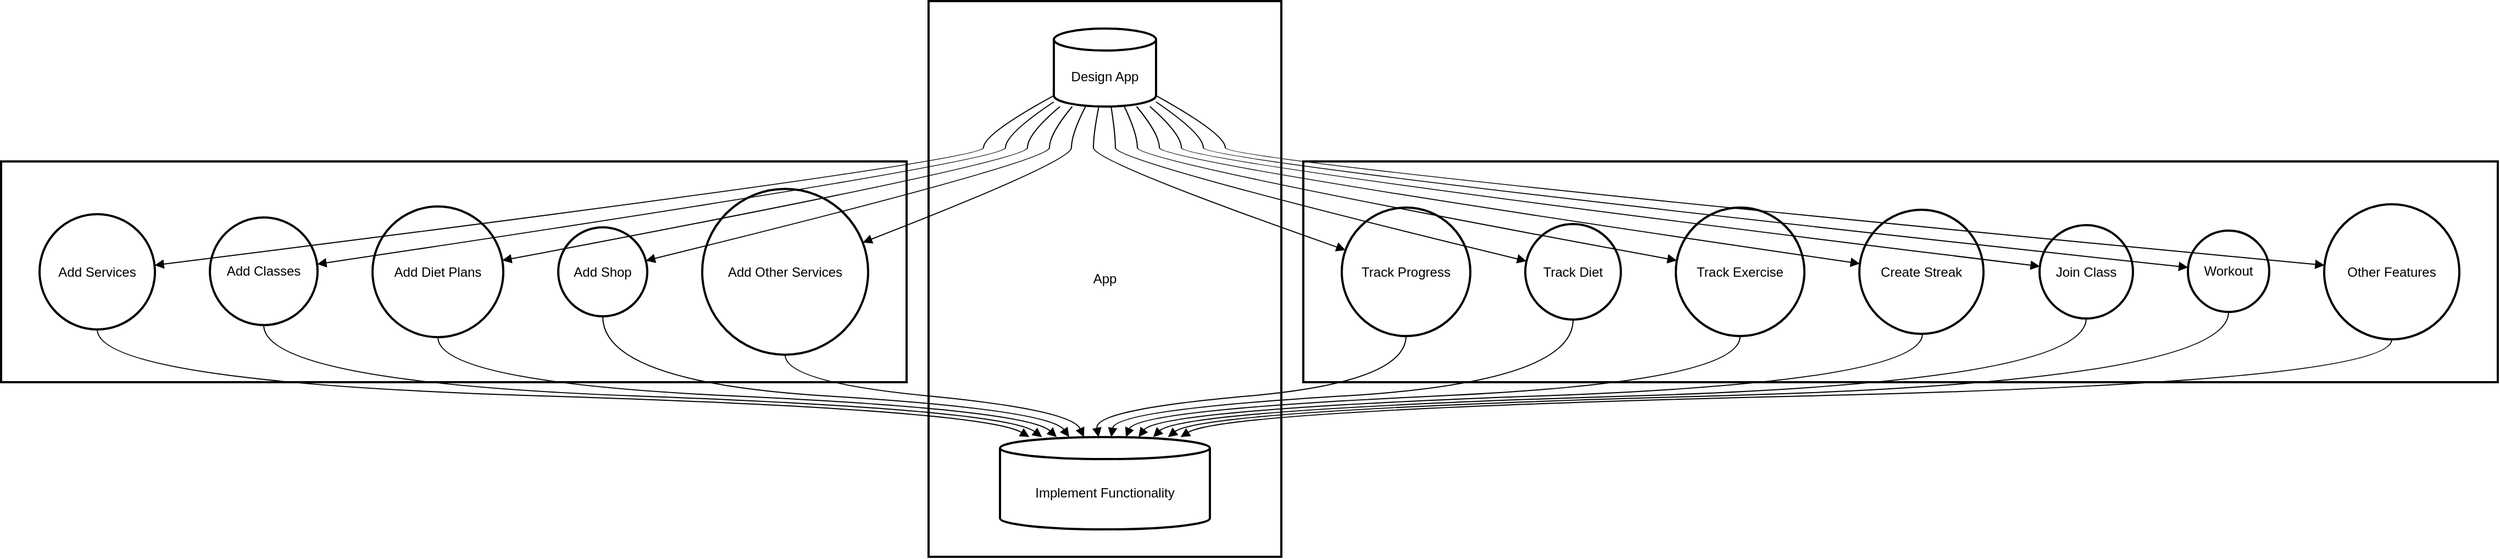 <mxfile version="26.0.10">
  <diagram name="Page-1" id="vOXdZOcZK2mNxESWJu4L">
    <mxGraphModel>
      <root>
        <mxCell id="0" />
        <mxCell id="1" parent="0" />
        <mxCell id="2" value="App" style="whiteSpace=wrap;strokeWidth=2;" vertex="1" parent="1">
          <mxGeometry x="852" y="8" width="321" height="506" as="geometry" />
        </mxCell>
        <mxCell id="3" value="User" style="whiteSpace=wrap;strokeWidth=2;" vertex="1" parent="1">
          <mxGeometry x="1193" y="154" width="1087" height="201" as="geometry" />
        </mxCell>
        <mxCell id="4" value="Gym Owner" style="whiteSpace=wrap;strokeWidth=2;" vertex="1" parent="1">
          <mxGeometry x="8" y="154" width="824" height="201" as="geometry" />
        </mxCell>
        <mxCell id="5" value="Add Services" style="ellipse;aspect=fixed;strokeWidth=2;whiteSpace=wrap;" vertex="1" parent="1">
          <mxGeometry x="43" y="202" width="105" height="105" as="geometry" />
        </mxCell>
        <mxCell id="6" value="Add Classes" style="ellipse;aspect=fixed;strokeWidth=2;whiteSpace=wrap;" vertex="1" parent="1">
          <mxGeometry x="198" y="205" width="98" height="98" as="geometry" />
        </mxCell>
        <mxCell id="7" value="Add Diet Plans" style="ellipse;aspect=fixed;strokeWidth=2;whiteSpace=wrap;" vertex="1" parent="1">
          <mxGeometry x="346" y="195" width="119" height="119" as="geometry" />
        </mxCell>
        <mxCell id="8" value="Add Shop" style="ellipse;aspect=fixed;strokeWidth=2;whiteSpace=wrap;" vertex="1" parent="1">
          <mxGeometry x="515" y="214" width="81" height="81" as="geometry" />
        </mxCell>
        <mxCell id="9" value="Add Other Services" style="ellipse;aspect=fixed;strokeWidth=2;whiteSpace=wrap;" vertex="1" parent="1">
          <mxGeometry x="646" y="179" width="151" height="151" as="geometry" />
        </mxCell>
        <mxCell id="10" value="Track Progress" style="ellipse;aspect=fixed;strokeWidth=2;whiteSpace=wrap;" vertex="1" parent="1">
          <mxGeometry x="1228" y="196" width="117" height="117" as="geometry" />
        </mxCell>
        <mxCell id="11" value="Track Diet" style="ellipse;aspect=fixed;strokeWidth=2;whiteSpace=wrap;" vertex="1" parent="1">
          <mxGeometry x="1395" y="211" width="87" height="87" as="geometry" />
        </mxCell>
        <mxCell id="12" value="Track Exercise" style="ellipse;aspect=fixed;strokeWidth=2;whiteSpace=wrap;" vertex="1" parent="1">
          <mxGeometry x="1532" y="196" width="117" height="117" as="geometry" />
        </mxCell>
        <mxCell id="13" value="Create Streak" style="ellipse;aspect=fixed;strokeWidth=2;whiteSpace=wrap;" vertex="1" parent="1">
          <mxGeometry x="1699" y="198" width="113" height="113" as="geometry" />
        </mxCell>
        <mxCell id="14" value="Join Class" style="ellipse;aspect=fixed;strokeWidth=2;whiteSpace=wrap;" vertex="1" parent="1">
          <mxGeometry x="1863" y="212" width="85" height="85" as="geometry" />
        </mxCell>
        <mxCell id="15" value="Workout" style="ellipse;aspect=fixed;strokeWidth=2;whiteSpace=wrap;" vertex="1" parent="1">
          <mxGeometry x="1998" y="217" width="74" height="74" as="geometry" />
        </mxCell>
        <mxCell id="16" value="Other Features" style="ellipse;aspect=fixed;strokeWidth=2;whiteSpace=wrap;" vertex="1" parent="1">
          <mxGeometry x="2122" y="193" width="123" height="123" as="geometry" />
        </mxCell>
        <mxCell id="17" value="Design App" style="shape=cylinder3;boundedLbl=1;backgroundOutline=1;size=10;strokeWidth=2;whiteSpace=wrap;" vertex="1" parent="1">
          <mxGeometry x="966" y="33" width="93" height="71" as="geometry" />
        </mxCell>
        <mxCell id="18" value="Implement Functionality" style="shape=cylinder3;boundedLbl=1;backgroundOutline=1;size=10;strokeWidth=2;whiteSpace=wrap;" vertex="1" parent="1">
          <mxGeometry x="917" y="405" width="191" height="84" as="geometry" />
        </mxCell>
        <mxCell id="19" value="" style="curved=1;startArrow=none;endArrow=block;exitX=0;exitY=0.86;entryX=1;entryY=0.44;" edge="1" parent="1" source="17" target="5">
          <mxGeometry relative="1" as="geometry">
            <Array as="points">
              <mxPoint x="902" y="129" />
              <mxPoint x="902" y="154" />
            </Array>
          </mxGeometry>
        </mxCell>
        <mxCell id="20" value="" style="curved=1;startArrow=none;endArrow=block;exitX=0;exitY=0.94;entryX=1;entryY=0.43;" edge="1" parent="1" source="17" target="6">
          <mxGeometry relative="1" as="geometry">
            <Array as="points">
              <mxPoint x="922" y="129" />
              <mxPoint x="922" y="154" />
            </Array>
          </mxGeometry>
        </mxCell>
        <mxCell id="21" value="" style="curved=1;startArrow=none;endArrow=block;exitX=0.06;exitY=1;entryX=1;entryY=0.41;" edge="1" parent="1" source="17" target="7">
          <mxGeometry relative="1" as="geometry">
            <Array as="points">
              <mxPoint x="942" y="129" />
              <mxPoint x="942" y="154" />
            </Array>
          </mxGeometry>
        </mxCell>
        <mxCell id="22" value="" style="curved=1;startArrow=none;endArrow=block;exitX=0.18;exitY=1;entryX=1;entryY=0.37;" edge="1" parent="1" source="17" target="8">
          <mxGeometry relative="1" as="geometry">
            <Array as="points">
              <mxPoint x="962" y="129" />
              <mxPoint x="962" y="154" />
            </Array>
          </mxGeometry>
        </mxCell>
        <mxCell id="23" value="" style="curved=1;startArrow=none;endArrow=block;exitX=0.31;exitY=1;entryX=1;entryY=0.31;" edge="1" parent="1" source="17" target="9">
          <mxGeometry relative="1" as="geometry">
            <Array as="points">
              <mxPoint x="982" y="129" />
              <mxPoint x="982" y="154" />
            </Array>
          </mxGeometry>
        </mxCell>
        <mxCell id="24" value="" style="curved=1;startArrow=none;endArrow=block;exitX=0.44;exitY=1;entryX=0;entryY=0.32;" edge="1" parent="1" source="17" target="10">
          <mxGeometry relative="1" as="geometry">
            <Array as="points">
              <mxPoint x="1002" y="129" />
              <mxPoint x="1002" y="154" />
            </Array>
          </mxGeometry>
        </mxCell>
        <mxCell id="25" value="" style="curved=1;startArrow=none;endArrow=block;exitX=0.56;exitY=1;entryX=0;entryY=0.38;" edge="1" parent="1" source="17" target="11">
          <mxGeometry relative="1" as="geometry">
            <Array as="points">
              <mxPoint x="1022" y="129" />
              <mxPoint x="1022" y="154" />
            </Array>
          </mxGeometry>
        </mxCell>
        <mxCell id="26" value="" style="curved=1;startArrow=none;endArrow=block;exitX=0.69;exitY=1;entryX=0;entryY=0.41;" edge="1" parent="1" source="17" target="12">
          <mxGeometry relative="1" as="geometry">
            <Array as="points">
              <mxPoint x="1042" y="129" />
              <mxPoint x="1042" y="154" />
            </Array>
          </mxGeometry>
        </mxCell>
        <mxCell id="27" value="" style="curved=1;startArrow=none;endArrow=block;exitX=0.81;exitY=1;entryX=0;entryY=0.43;" edge="1" parent="1" source="17" target="13">
          <mxGeometry relative="1" as="geometry">
            <Array as="points">
              <mxPoint x="1062" y="129" />
              <mxPoint x="1062" y="154" />
            </Array>
          </mxGeometry>
        </mxCell>
        <mxCell id="28" value="" style="curved=1;startArrow=none;endArrow=block;exitX=0.94;exitY=1;entryX=0;entryY=0.44;" edge="1" parent="1" source="17" target="14">
          <mxGeometry relative="1" as="geometry">
            <Array as="points">
              <mxPoint x="1082" y="129" />
              <mxPoint x="1082" y="154" />
            </Array>
          </mxGeometry>
        </mxCell>
        <mxCell id="29" value="" style="curved=1;startArrow=none;endArrow=block;exitX=1;exitY=0.94;entryX=0;entryY=0.45;" edge="1" parent="1" source="17" target="15">
          <mxGeometry relative="1" as="geometry">
            <Array as="points">
              <mxPoint x="1102" y="129" />
              <mxPoint x="1102" y="154" />
            </Array>
          </mxGeometry>
        </mxCell>
        <mxCell id="30" value="" style="curved=1;startArrow=none;endArrow=block;exitX=1;exitY=0.86;entryX=0;entryY=0.45;" edge="1" parent="1" source="17" target="16">
          <mxGeometry relative="1" as="geometry">
            <Array as="points">
              <mxPoint x="1122" y="129" />
              <mxPoint x="1122" y="154" />
            </Array>
          </mxGeometry>
        </mxCell>
        <mxCell id="31" value="" style="curved=1;startArrow=none;endArrow=block;exitX=0.5;exitY=1;entryX=0.14;entryY=0;" edge="1" parent="1" source="5" target="18">
          <mxGeometry relative="1" as="geometry">
            <Array as="points">
              <mxPoint x="96" y="355" />
              <mxPoint x="902" y="380" />
            </Array>
          </mxGeometry>
        </mxCell>
        <mxCell id="32" value="" style="curved=1;startArrow=none;endArrow=block;exitX=0.5;exitY=1;entryX=0.2;entryY=0;" edge="1" parent="1" source="6" target="18">
          <mxGeometry relative="1" as="geometry">
            <Array as="points">
              <mxPoint x="247" y="355" />
              <mxPoint x="922" y="380" />
            </Array>
          </mxGeometry>
        </mxCell>
        <mxCell id="33" value="" style="curved=1;startArrow=none;endArrow=block;exitX=0.5;exitY=1;entryX=0.27;entryY=0;" edge="1" parent="1" source="7" target="18">
          <mxGeometry relative="1" as="geometry">
            <Array as="points">
              <mxPoint x="405" y="355" />
              <mxPoint x="942" y="380" />
            </Array>
          </mxGeometry>
        </mxCell>
        <mxCell id="34" value="" style="curved=1;startArrow=none;endArrow=block;exitX=0.5;exitY=1;entryX=0.33;entryY=0;" edge="1" parent="1" source="8" target="18">
          <mxGeometry relative="1" as="geometry">
            <Array as="points">
              <mxPoint x="555" y="355" />
              <mxPoint x="962" y="380" />
            </Array>
          </mxGeometry>
        </mxCell>
        <mxCell id="35" value="" style="curved=1;startArrow=none;endArrow=block;exitX=0.5;exitY=1;entryX=0.4;entryY=0;" edge="1" parent="1" source="9" target="18">
          <mxGeometry relative="1" as="geometry">
            <Array as="points">
              <mxPoint x="721" y="355" />
              <mxPoint x="982" y="380" />
            </Array>
          </mxGeometry>
        </mxCell>
        <mxCell id="36" value="" style="curved=1;startArrow=none;endArrow=block;exitX=0.5;exitY=1;entryX=0.47;entryY=0;" edge="1" parent="1" source="10" target="18">
          <mxGeometry relative="1" as="geometry">
            <Array as="points">
              <mxPoint x="1286" y="355" />
              <mxPoint x="1002" y="380" />
            </Array>
          </mxGeometry>
        </mxCell>
        <mxCell id="37" value="" style="curved=1;startArrow=none;endArrow=block;exitX=0.5;exitY=1;entryX=0.53;entryY=0;" edge="1" parent="1" source="11" target="18">
          <mxGeometry relative="1" as="geometry">
            <Array as="points">
              <mxPoint x="1439" y="355" />
              <mxPoint x="1022" y="380" />
            </Array>
          </mxGeometry>
        </mxCell>
        <mxCell id="38" value="" style="curved=1;startArrow=none;endArrow=block;exitX=0.5;exitY=1;entryX=0.6;entryY=0;" edge="1" parent="1" source="12" target="18">
          <mxGeometry relative="1" as="geometry">
            <Array as="points">
              <mxPoint x="1591" y="355" />
              <mxPoint x="1042" y="380" />
            </Array>
          </mxGeometry>
        </mxCell>
        <mxCell id="39" value="" style="curved=1;startArrow=none;endArrow=block;exitX=0.51;exitY=1;entryX=0.66;entryY=0;" edge="1" parent="1" source="13" target="18">
          <mxGeometry relative="1" as="geometry">
            <Array as="points">
              <mxPoint x="1756" y="355" />
              <mxPoint x="1062" y="380" />
            </Array>
          </mxGeometry>
        </mxCell>
        <mxCell id="40" value="" style="curved=1;startArrow=none;endArrow=block;exitX=0.5;exitY=1;entryX=0.73;entryY=0;" edge="1" parent="1" source="14" target="18">
          <mxGeometry relative="1" as="geometry">
            <Array as="points">
              <mxPoint x="1905" y="355" />
              <mxPoint x="1082" y="380" />
            </Array>
          </mxGeometry>
        </mxCell>
        <mxCell id="41" value="" style="curved=1;startArrow=none;endArrow=block;exitX=0.5;exitY=1.01;entryX=0.8;entryY=0;" edge="1" parent="1" source="15" target="18">
          <mxGeometry relative="1" as="geometry">
            <Array as="points">
              <mxPoint x="2035" y="355" />
              <mxPoint x="1102" y="380" />
            </Array>
          </mxGeometry>
        </mxCell>
        <mxCell id="42" value="" style="curved=1;startArrow=none;endArrow=block;exitX=0.5;exitY=1;entryX=0.86;entryY=0;" edge="1" parent="1" source="16" target="18">
          <mxGeometry relative="1" as="geometry">
            <Array as="points">
              <mxPoint x="2184" y="355" />
              <mxPoint x="1122" y="380" />
            </Array>
          </mxGeometry>
        </mxCell>
      </root>
    </mxGraphModel>
  </diagram>
</mxfile>
